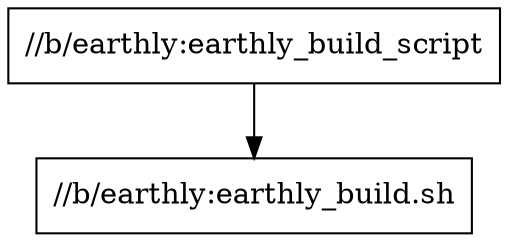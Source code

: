 digraph mygraph {
  node [shape=box];
  "//b/earthly:earthly_build_script"
  "//b/earthly:earthly_build_script" -> "//b/earthly:earthly_build.sh"
  "//b/earthly:earthly_build.sh"
}
